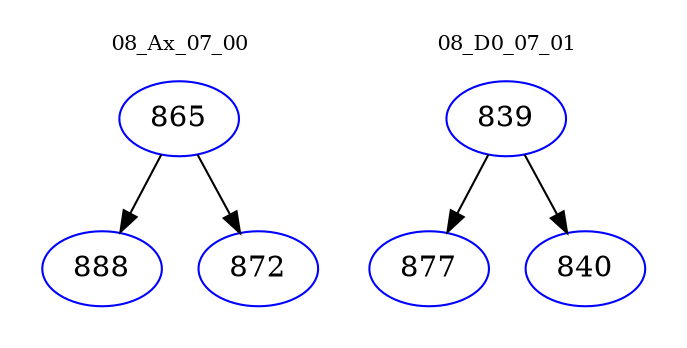 digraph{
subgraph cluster_0 {
color = white
label = "08_Ax_07_00";
fontsize=10;
T0_865 [label="865", color="blue"]
T0_865 -> T0_888 [color="black"]
T0_888 [label="888", color="blue"]
T0_865 -> T0_872 [color="black"]
T0_872 [label="872", color="blue"]
}
subgraph cluster_1 {
color = white
label = "08_D0_07_01";
fontsize=10;
T1_839 [label="839", color="blue"]
T1_839 -> T1_877 [color="black"]
T1_877 [label="877", color="blue"]
T1_839 -> T1_840 [color="black"]
T1_840 [label="840", color="blue"]
}
}
